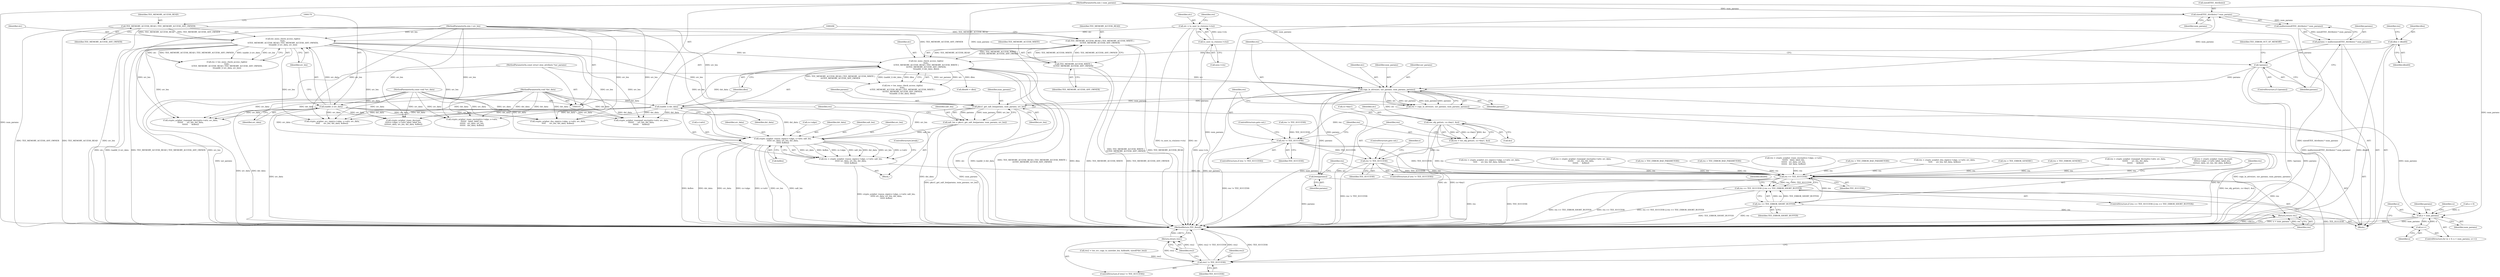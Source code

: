 digraph "0_optee_os_70697bf3c5dc3d201341b01a1a8e5bc6d2fb48f8@API" {
"1000229" [label="(Call,copy_in_attrs(utc, usr_params, num_params, params))"];
"1000198" [label="(Call,tee_mmu_check_access_rights(\n\t\tutc,\n\t\tTEE_MEMORY_ACCESS_READ | TEE_MEMORY_ACCESS_WRITE |\n\t\t\tTEE_MEMORY_ACCESS_ANY_OWNER,\n\t\t(uaddr_t) dst_data, dlen))"];
"1000164" [label="(Call,tee_mmu_check_access_rights(\n\t\tutc,\n\t\tTEE_MEMORY_ACCESS_READ | TEE_MEMORY_ACCESS_ANY_OWNER,\n\t\t(uaddr_t) src_data, src_len))"];
"1000142" [label="(Call,utc = to_user_ta_ctx(sess->ctx))"];
"1000144" [label="(Call,to_user_ta_ctx(sess->ctx))"];
"1000166" [label="(Call,TEE_MEMORY_ACCESS_READ | TEE_MEMORY_ACCESS_ANY_OWNER)"];
"1000169" [label="(Call,(uaddr_t) src_data)"];
"1000105" [label="(MethodParameterIn,const void *src_data)"];
"1000106" [label="(MethodParameterIn,size_t src_len)"];
"1000200" [label="(Call,TEE_MEMORY_ACCESS_READ | TEE_MEMORY_ACCESS_WRITE |\n\t\t\tTEE_MEMORY_ACCESS_ANY_OWNER)"];
"1000202" [label="(Call,TEE_MEMORY_ACCESS_WRITE |\n\t\t\tTEE_MEMORY_ACCESS_ANY_OWNER)"];
"1000205" [label="(Call,(uaddr_t) dst_data)"];
"1000107" [label="(MethodParameterIn,void *dst_data)"];
"1000193" [label="(Call,dlen = dlen64)"];
"1000103" [label="(MethodParameterIn,const struct utee_attribute *usr_params)"];
"1000218" [label="(Call,sizeof(TEE_Attribute) * num_params)"];
"1000104" [label="(MethodParameterIn,size_t num_params)"];
"1000223" [label="(Call,!params)"];
"1000215" [label="(Call,params = malloc(sizeof(TEE_Attribute) * num_params))"];
"1000217" [label="(Call,malloc(sizeof(TEE_Attribute) * num_params))"];
"1000227" [label="(Call,res = copy_in_attrs(utc, usr_params, num_params, params))"];
"1000235" [label="(Call,res != TEE_SUCCESS)"];
"1000249" [label="(Call,res != TEE_SUCCESS)"];
"1000511" [label="(Call,res == TEE_SUCCESS)"];
"1000510" [label="(Call,res == TEE_SUCCESS || res == TEE_ERROR_SHORT_BUFFER)"];
"1000514" [label="(Call,res == TEE_ERROR_SHORT_BUFFER)"];
"1000537" [label="(Return,return res;)"];
"1000532" [label="(Call,res2 != TEE_SUCCESS)"];
"1000535" [label="(Return,return res2;)"];
"1000241" [label="(Call,tee_obj_get(utc, cs->key1, &o))"];
"1000239" [label="(Call,res = tee_obj_get(utc, cs->key1, &o))"];
"1000327" [label="(Call,n < num_params)"];
"1000330" [label="(Call,n++)"];
"1000443" [label="(Call,pkcs1_get_salt_len(params, num_params, src_len))"];
"1000441" [label="(Call,salt_len = pkcs1_get_salt_len(params, num_params, src_len))"];
"1000449" [label="(Call,crypto_acipher_rsassa_sign(cs->algo, o->attr, salt_len,\n\t\t\t\t\t\t src_data, src_len, dst_data,\n\t\t\t\t\t\t &dlen))"];
"1000447" [label="(Call,res = crypto_acipher_rsassa_sign(cs->algo, o->attr, salt_len,\n\t\t\t\t\t\t src_data, src_len, dst_data,\n\t\t\t\t\t\t &dlen))"];
"1000507" [label="(Call,free(params))"];
"1000249" [label="(Call,res != TEE_SUCCESS)"];
"1000145" [label="(Call,sess->ctx)"];
"1000242" [label="(Identifier,utc)"];
"1000539" [label="(MethodReturn,TEE_Result)"];
"1000460" [label="(Call,&dlen)"];
"1000516" [label="(Identifier,TEE_ERROR_SHORT_BUFFER)"];
"1000486" [label="(Call,res = crypto_acipher_ecc_sign(cs->algo, o->attr, src_data,\n\t\t\t\t\t      src_len, dst_data, &dlen))"];
"1000193" [label="(Call,dlen = dlen64)"];
"1000258" [label="(Identifier,o)"];
"1000234" [label="(ControlStructure,if (res != TEE_SUCCESS))"];
"1000330" [label="(Call,n++)"];
"1000166" [label="(Call,TEE_MEMORY_ACCESS_READ | TEE_MEMORY_ACCESS_ANY_OWNER)"];
"1000374" [label="(Call,crypto_acipher_rsaes_encrypt(cs->algo, o->attr,\n\t\t\t\t\t\t\t   label, label_len,\n\t\t\t\t\t\t\t   src_data, src_len,\n\t\t\t\t\t\t\t   dst_data, &dlen))"];
"1000331" [label="(Identifier,n)"];
"1000456" [label="(Identifier,salt_len)"];
"1000194" [label="(Identifier,dlen)"];
"1000281" [label="(Call,res = crypto_acipher_rsanopad_encrypt(o->attr, src_data,\n\t\t\t\t\t\t\t      src_len, dst_data,\n\t\t\t\t\t\t\t      &dlen))"];
"1000512" [label="(Identifier,res)"];
"1000447" [label="(Call,res = crypto_acipher_rsassa_sign(cs->algo, o->attr, salt_len,\n\t\t\t\t\t\t src_data, src_len, dst_data,\n\t\t\t\t\t\t &dlen))"];
"1000442" [label="(Identifier,salt_len)"];
"1000458" [label="(Identifier,src_len)"];
"1000453" [label="(Call,o->attr)"];
"1000488" [label="(Call,crypto_acipher_ecc_sign(cs->algo, o->attr, src_data,\n\t\t\t\t\t      src_len, dst_data, &dlen))"];
"1000207" [label="(Identifier,dst_data)"];
"1000215" [label="(Call,params = malloc(sizeof(TEE_Attribute) * num_params))"];
"1000251" [label="(Identifier,TEE_SUCCESS)"];
"1000205" [label="(Call,(uaddr_t) dst_data)"];
"1000202" [label="(Call,TEE_MEMORY_ACCESS_WRITE |\n\t\t\tTEE_MEMORY_ACCESS_ANY_OWNER)"];
"1000201" [label="(Identifier,TEE_MEMORY_ACCESS_READ)"];
"1000219" [label="(Call,sizeof(TEE_Attribute))"];
"1000283" [label="(Call,crypto_acipher_rsanopad_encrypt(o->attr, src_data,\n\t\t\t\t\t\t\t      src_len, dst_data,\n\t\t\t\t\t\t\t      &dlen))"];
"1000508" [label="(Identifier,params)"];
"1000398" [label="(Call,crypto_acipher_rsaes_decrypt(\n\t\t\t\t\tcs->algo, o->attr, label, label_len,\n\t\t\t\t\tsrc_data, src_len, dst_data, &dlen))"];
"1000240" [label="(Identifier,res)"];
"1000462" [label="(ControlStructure,break;)"];
"1000222" [label="(ControlStructure,if (!params))"];
"1000237" [label="(Identifier,TEE_SUCCESS)"];
"1000445" [label="(Identifier,num_params)"];
"1000164" [label="(Call,tee_mmu_check_access_rights(\n\t\tutc,\n\t\tTEE_MEMORY_ACCESS_READ | TEE_MEMORY_ACCESS_ANY_OWNER,\n\t\t(uaddr_t) src_data, src_len))"];
"1000168" [label="(Identifier,TEE_MEMORY_ACCESS_ANY_OWNER)"];
"1000226" [label="(Identifier,TEE_ERROR_OUT_OF_MEMORY)"];
"1000230" [label="(Identifier,utc)"];
"1000457" [label="(Identifier,src_data)"];
"1000537" [label="(Return,return res;)"];
"1000536" [label="(Identifier,res2)"];
"1000502" [label="(Call,res = TEE_ERROR_BAD_PARAMETERS)"];
"1000252" [label="(ControlStructure,goto out;)"];
"1000535" [label="(Return,return res2;)"];
"1000196" [label="(Call,res = tee_mmu_check_access_rights(\n\t\tutc,\n\t\tTEE_MEMORY_ACCESS_READ | TEE_MEMORY_ACCESS_WRITE |\n\t\t\tTEE_MEMORY_ACCESS_ANY_OWNER,\n\t\t(uaddr_t) dst_data, dlen))"];
"1000229" [label="(Call,copy_in_attrs(utc, usr_params, num_params, params))"];
"1000223" [label="(Call,!params)"];
"1000109" [label="(Block,)"];
"1000533" [label="(Identifier,res2)"];
"1000450" [label="(Call,cs->algo)"];
"1000107" [label="(MethodParameterIn,void *dst_data)"];
"1000532" [label="(Call,res2 != TEE_SUCCESS)"];
"1000368" [label="(Identifier,cs)"];
"1000210" [label="(Call,res != TEE_SUCCESS)"];
"1000105" [label="(MethodParameterIn,const void *src_data)"];
"1000414" [label="(Call,res = TEE_ERROR_BAD_PARAMETERS)"];
"1000302" [label="(Call,crypto_acipher_rsanopad_decrypt(o->attr, src_data,\n\t\t\t\t\t\t\t      src_len, dst_data,\n\t\t\t\t\t\t\t      &dlen))"];
"1000172" [label="(Identifier,src_len)"];
"1000327" [label="(Call,n < num_params)"];
"1000514" [label="(Call,res == TEE_ERROR_SHORT_BUFFER)"];
"1000241" [label="(Call,tee_obj_get(utc, cs->key1, &o))"];
"1000165" [label="(Identifier,utc)"];
"1000232" [label="(Identifier,num_params)"];
"1000372" [label="(Call,res = crypto_acipher_rsaes_encrypt(cs->algo, o->attr,\n\t\t\t\t\t\t\t   label, label_len,\n\t\t\t\t\t\t\t   src_data, src_len,\n\t\t\t\t\t\t\t   dst_data, &dlen))"];
"1000235" [label="(Call,res != TEE_SUCCESS)"];
"1000236" [label="(Identifier,res)"];
"1000221" [label="(Identifier,num_params)"];
"1000199" [label="(Identifier,utc)"];
"1000204" [label="(Identifier,TEE_MEMORY_ACCESS_ANY_OWNER)"];
"1000531" [label="(ControlStructure,if (res2 != TEE_SUCCESS))"];
"1000144" [label="(Call,to_user_ta_ctx(sess->ctx))"];
"1000218" [label="(Call,sizeof(TEE_Attribute) * num_params)"];
"1000162" [label="(Call,res = tee_mmu_check_access_rights(\n\t\tutc,\n\t\tTEE_MEMORY_ACCESS_READ | TEE_MEMORY_ACCESS_ANY_OWNER,\n\t\t(uaddr_t) src_data, src_len))"];
"1000143" [label="(Identifier,utc)"];
"1000507" [label="(Call,free(params))"];
"1000509" [label="(ControlStructure,if (res == TEE_SUCCESS || res == TEE_ERROR_SHORT_BUFFER))"];
"1000522" [label="(Call,res2 = tee_svc_copy_to_user(dst_len, &dlen64, sizeof(*dst_len)))"];
"1000167" [label="(Identifier,TEE_MEMORY_ACCESS_READ)"];
"1000448" [label="(Identifier,res)"];
"1000520" [label="(Identifier,dlen64)"];
"1000511" [label="(Call,res == TEE_SUCCESS)"];
"1000195" [label="(Identifier,dlen64)"];
"1000208" [label="(Identifier,dlen)"];
"1000459" [label="(Identifier,dst_data)"];
"1000324" [label="(Call,n = 0)"];
"1000519" [label="(Call,dlen64 = dlen)"];
"1000106" [label="(MethodParameterIn,size_t src_len)"];
"1000437" [label="(Call,res = TEE_ERROR_BAD_PARAMETERS)"];
"1000466" [label="(Call,res = crypto_acipher_dsa_sign(cs->algo, o->attr, src_data,\n\t\t\t\t\t      src_len, dst_data, &dlen))"];
"1000171" [label="(Identifier,src_data)"];
"1000238" [label="(ControlStructure,goto out;)"];
"1000538" [label="(Identifier,res)"];
"1000323" [label="(ControlStructure,for (n = 0; n < num_params; n++))"];
"1000149" [label="(Identifier,res)"];
"1000246" [label="(Call,&o)"];
"1000239" [label="(Call,res = tee_obj_get(utc, cs->key1, &o))"];
"1000216" [label="(Identifier,params)"];
"1000264" [label="(Call,res = TEE_ERROR_GENERIC)"];
"1000272" [label="(Block,)"];
"1000313" [label="(Call,res = TEE_ERROR_GENERIC)"];
"1000513" [label="(Identifier,TEE_SUCCESS)"];
"1000228" [label="(Identifier,res)"];
"1000534" [label="(Identifier,TEE_SUCCESS)"];
"1000446" [label="(Identifier,src_len)"];
"1000203" [label="(Identifier,TEE_MEMORY_ACCESS_WRITE)"];
"1000300" [label="(Call,res = crypto_acipher_rsanopad_decrypt(o->attr, src_data,\n\t\t\t\t\t\t\t      src_len, dst_data,\n\t\t\t\t\t\t\t      &dlen))"];
"1000142" [label="(Call,utc = to_user_ta_ctx(sess->ctx))"];
"1000224" [label="(Identifier,params)"];
"1000233" [label="(Identifier,params)"];
"1000329" [label="(Identifier,num_params)"];
"1000510" [label="(Call,res == TEE_SUCCESS || res == TEE_ERROR_SHORT_BUFFER)"];
"1000444" [label="(Identifier,params)"];
"1000515" [label="(Identifier,res)"];
"1000197" [label="(Identifier,res)"];
"1000248" [label="(ControlStructure,if (res != TEE_SUCCESS))"];
"1000250" [label="(Identifier,res)"];
"1000243" [label="(Call,cs->key1)"];
"1000198" [label="(Call,tee_mmu_check_access_rights(\n\t\tutc,\n\t\tTEE_MEMORY_ACCESS_READ | TEE_MEMORY_ACCESS_WRITE |\n\t\t\tTEE_MEMORY_ACCESS_ANY_OWNER,\n\t\t(uaddr_t) dst_data, dlen))"];
"1000227" [label="(Call,res = copy_in_attrs(utc, usr_params, num_params, params))"];
"1000449" [label="(Call,crypto_acipher_rsassa_sign(cs->algo, o->attr, salt_len,\n\t\t\t\t\t\t src_data, src_len, dst_data,\n\t\t\t\t\t\t &dlen))"];
"1000396" [label="(Call,res = crypto_acipher_rsaes_decrypt(\n\t\t\t\t\tcs->algo, o->attr, label, label_len,\n\t\t\t\t\tsrc_data, src_len, dst_data, &dlen))"];
"1000441" [label="(Call,salt_len = pkcs1_get_salt_len(params, num_params, src_len))"];
"1000468" [label="(Call,crypto_acipher_dsa_sign(cs->algo, o->attr, src_data,\n\t\t\t\t\t      src_len, dst_data, &dlen))"];
"1000328" [label="(Identifier,n)"];
"1000169" [label="(Call,(uaddr_t) src_data)"];
"1000231" [label="(Identifier,usr_params)"];
"1000337" [label="(Identifier,params)"];
"1000104" [label="(MethodParameterIn,size_t num_params)"];
"1000443" [label="(Call,pkcs1_get_salt_len(params, num_params, src_len))"];
"1000200" [label="(Call,TEE_MEMORY_ACCESS_READ | TEE_MEMORY_ACCESS_WRITE |\n\t\t\tTEE_MEMORY_ACCESS_ANY_OWNER)"];
"1000103" [label="(MethodParameterIn,const struct utee_attribute *usr_params)"];
"1000217" [label="(Call,malloc(sizeof(TEE_Attribute) * num_params))"];
"1000229" -> "1000227"  [label="AST: "];
"1000229" -> "1000233"  [label="CFG: "];
"1000230" -> "1000229"  [label="AST: "];
"1000231" -> "1000229"  [label="AST: "];
"1000232" -> "1000229"  [label="AST: "];
"1000233" -> "1000229"  [label="AST: "];
"1000227" -> "1000229"  [label="CFG: "];
"1000229" -> "1000539"  [label="DDG: usr_params"];
"1000229" -> "1000539"  [label="DDG: num_params"];
"1000229" -> "1000539"  [label="DDG: utc"];
"1000229" -> "1000227"  [label="DDG: utc"];
"1000229" -> "1000227"  [label="DDG: usr_params"];
"1000229" -> "1000227"  [label="DDG: num_params"];
"1000229" -> "1000227"  [label="DDG: params"];
"1000198" -> "1000229"  [label="DDG: utc"];
"1000103" -> "1000229"  [label="DDG: usr_params"];
"1000218" -> "1000229"  [label="DDG: num_params"];
"1000104" -> "1000229"  [label="DDG: num_params"];
"1000223" -> "1000229"  [label="DDG: params"];
"1000229" -> "1000241"  [label="DDG: utc"];
"1000229" -> "1000327"  [label="DDG: num_params"];
"1000229" -> "1000443"  [label="DDG: params"];
"1000229" -> "1000443"  [label="DDG: num_params"];
"1000229" -> "1000507"  [label="DDG: params"];
"1000198" -> "1000196"  [label="AST: "];
"1000198" -> "1000208"  [label="CFG: "];
"1000199" -> "1000198"  [label="AST: "];
"1000200" -> "1000198"  [label="AST: "];
"1000205" -> "1000198"  [label="AST: "];
"1000208" -> "1000198"  [label="AST: "];
"1000196" -> "1000198"  [label="CFG: "];
"1000198" -> "1000539"  [label="DDG: TEE_MEMORY_ACCESS_READ | TEE_MEMORY_ACCESS_WRITE |\n\t\t\tTEE_MEMORY_ACCESS_ANY_OWNER"];
"1000198" -> "1000539"  [label="DDG: dlen"];
"1000198" -> "1000539"  [label="DDG: utc"];
"1000198" -> "1000539"  [label="DDG: (uaddr_t) dst_data"];
"1000198" -> "1000196"  [label="DDG: utc"];
"1000198" -> "1000196"  [label="DDG: TEE_MEMORY_ACCESS_READ | TEE_MEMORY_ACCESS_WRITE |\n\t\t\tTEE_MEMORY_ACCESS_ANY_OWNER"];
"1000198" -> "1000196"  [label="DDG: (uaddr_t) dst_data"];
"1000198" -> "1000196"  [label="DDG: dlen"];
"1000164" -> "1000198"  [label="DDG: utc"];
"1000200" -> "1000198"  [label="DDG: TEE_MEMORY_ACCESS_READ"];
"1000200" -> "1000198"  [label="DDG: TEE_MEMORY_ACCESS_WRITE |\n\t\t\tTEE_MEMORY_ACCESS_ANY_OWNER"];
"1000205" -> "1000198"  [label="DDG: dst_data"];
"1000193" -> "1000198"  [label="DDG: dlen"];
"1000198" -> "1000519"  [label="DDG: dlen"];
"1000164" -> "1000162"  [label="AST: "];
"1000164" -> "1000172"  [label="CFG: "];
"1000165" -> "1000164"  [label="AST: "];
"1000166" -> "1000164"  [label="AST: "];
"1000169" -> "1000164"  [label="AST: "];
"1000172" -> "1000164"  [label="AST: "];
"1000162" -> "1000164"  [label="CFG: "];
"1000164" -> "1000539"  [label="DDG: src_len"];
"1000164" -> "1000539"  [label="DDG: (uaddr_t) src_data"];
"1000164" -> "1000539"  [label="DDG: TEE_MEMORY_ACCESS_READ | TEE_MEMORY_ACCESS_ANY_OWNER"];
"1000164" -> "1000539"  [label="DDG: utc"];
"1000164" -> "1000162"  [label="DDG: utc"];
"1000164" -> "1000162"  [label="DDG: TEE_MEMORY_ACCESS_READ | TEE_MEMORY_ACCESS_ANY_OWNER"];
"1000164" -> "1000162"  [label="DDG: (uaddr_t) src_data"];
"1000164" -> "1000162"  [label="DDG: src_len"];
"1000142" -> "1000164"  [label="DDG: utc"];
"1000166" -> "1000164"  [label="DDG: TEE_MEMORY_ACCESS_READ"];
"1000166" -> "1000164"  [label="DDG: TEE_MEMORY_ACCESS_ANY_OWNER"];
"1000169" -> "1000164"  [label="DDG: src_data"];
"1000106" -> "1000164"  [label="DDG: src_len"];
"1000164" -> "1000283"  [label="DDG: src_len"];
"1000164" -> "1000302"  [label="DDG: src_len"];
"1000164" -> "1000374"  [label="DDG: src_len"];
"1000164" -> "1000398"  [label="DDG: src_len"];
"1000164" -> "1000443"  [label="DDG: src_len"];
"1000164" -> "1000468"  [label="DDG: src_len"];
"1000164" -> "1000488"  [label="DDG: src_len"];
"1000142" -> "1000109"  [label="AST: "];
"1000142" -> "1000144"  [label="CFG: "];
"1000143" -> "1000142"  [label="AST: "];
"1000144" -> "1000142"  [label="AST: "];
"1000149" -> "1000142"  [label="CFG: "];
"1000142" -> "1000539"  [label="DDG: to_user_ta_ctx(sess->ctx)"];
"1000142" -> "1000539"  [label="DDG: utc"];
"1000144" -> "1000142"  [label="DDG: sess->ctx"];
"1000144" -> "1000145"  [label="CFG: "];
"1000145" -> "1000144"  [label="AST: "];
"1000144" -> "1000539"  [label="DDG: sess->ctx"];
"1000166" -> "1000168"  [label="CFG: "];
"1000167" -> "1000166"  [label="AST: "];
"1000168" -> "1000166"  [label="AST: "];
"1000170" -> "1000166"  [label="CFG: "];
"1000166" -> "1000539"  [label="DDG: TEE_MEMORY_ACCESS_ANY_OWNER"];
"1000166" -> "1000539"  [label="DDG: TEE_MEMORY_ACCESS_READ"];
"1000166" -> "1000200"  [label="DDG: TEE_MEMORY_ACCESS_READ"];
"1000166" -> "1000202"  [label="DDG: TEE_MEMORY_ACCESS_ANY_OWNER"];
"1000169" -> "1000171"  [label="CFG: "];
"1000170" -> "1000169"  [label="AST: "];
"1000171" -> "1000169"  [label="AST: "];
"1000172" -> "1000169"  [label="CFG: "];
"1000169" -> "1000539"  [label="DDG: src_data"];
"1000105" -> "1000169"  [label="DDG: src_data"];
"1000169" -> "1000283"  [label="DDG: src_data"];
"1000169" -> "1000302"  [label="DDG: src_data"];
"1000169" -> "1000374"  [label="DDG: src_data"];
"1000169" -> "1000398"  [label="DDG: src_data"];
"1000169" -> "1000449"  [label="DDG: src_data"];
"1000169" -> "1000468"  [label="DDG: src_data"];
"1000169" -> "1000488"  [label="DDG: src_data"];
"1000105" -> "1000101"  [label="AST: "];
"1000105" -> "1000539"  [label="DDG: src_data"];
"1000105" -> "1000283"  [label="DDG: src_data"];
"1000105" -> "1000302"  [label="DDG: src_data"];
"1000105" -> "1000374"  [label="DDG: src_data"];
"1000105" -> "1000398"  [label="DDG: src_data"];
"1000105" -> "1000449"  [label="DDG: src_data"];
"1000105" -> "1000468"  [label="DDG: src_data"];
"1000105" -> "1000488"  [label="DDG: src_data"];
"1000106" -> "1000101"  [label="AST: "];
"1000106" -> "1000539"  [label="DDG: src_len"];
"1000106" -> "1000283"  [label="DDG: src_len"];
"1000106" -> "1000302"  [label="DDG: src_len"];
"1000106" -> "1000374"  [label="DDG: src_len"];
"1000106" -> "1000398"  [label="DDG: src_len"];
"1000106" -> "1000443"  [label="DDG: src_len"];
"1000106" -> "1000449"  [label="DDG: src_len"];
"1000106" -> "1000468"  [label="DDG: src_len"];
"1000106" -> "1000488"  [label="DDG: src_len"];
"1000200" -> "1000202"  [label="CFG: "];
"1000201" -> "1000200"  [label="AST: "];
"1000202" -> "1000200"  [label="AST: "];
"1000206" -> "1000200"  [label="CFG: "];
"1000200" -> "1000539"  [label="DDG: TEE_MEMORY_ACCESS_READ"];
"1000200" -> "1000539"  [label="DDG: TEE_MEMORY_ACCESS_WRITE |\n\t\t\tTEE_MEMORY_ACCESS_ANY_OWNER"];
"1000202" -> "1000200"  [label="DDG: TEE_MEMORY_ACCESS_WRITE"];
"1000202" -> "1000200"  [label="DDG: TEE_MEMORY_ACCESS_ANY_OWNER"];
"1000202" -> "1000204"  [label="CFG: "];
"1000203" -> "1000202"  [label="AST: "];
"1000204" -> "1000202"  [label="AST: "];
"1000202" -> "1000539"  [label="DDG: TEE_MEMORY_ACCESS_WRITE"];
"1000202" -> "1000539"  [label="DDG: TEE_MEMORY_ACCESS_ANY_OWNER"];
"1000205" -> "1000207"  [label="CFG: "];
"1000206" -> "1000205"  [label="AST: "];
"1000207" -> "1000205"  [label="AST: "];
"1000208" -> "1000205"  [label="CFG: "];
"1000205" -> "1000539"  [label="DDG: dst_data"];
"1000107" -> "1000205"  [label="DDG: dst_data"];
"1000205" -> "1000283"  [label="DDG: dst_data"];
"1000205" -> "1000302"  [label="DDG: dst_data"];
"1000205" -> "1000374"  [label="DDG: dst_data"];
"1000205" -> "1000398"  [label="DDG: dst_data"];
"1000205" -> "1000449"  [label="DDG: dst_data"];
"1000205" -> "1000468"  [label="DDG: dst_data"];
"1000205" -> "1000488"  [label="DDG: dst_data"];
"1000107" -> "1000101"  [label="AST: "];
"1000107" -> "1000539"  [label="DDG: dst_data"];
"1000107" -> "1000283"  [label="DDG: dst_data"];
"1000107" -> "1000302"  [label="DDG: dst_data"];
"1000107" -> "1000374"  [label="DDG: dst_data"];
"1000107" -> "1000398"  [label="DDG: dst_data"];
"1000107" -> "1000449"  [label="DDG: dst_data"];
"1000107" -> "1000468"  [label="DDG: dst_data"];
"1000107" -> "1000488"  [label="DDG: dst_data"];
"1000193" -> "1000109"  [label="AST: "];
"1000193" -> "1000195"  [label="CFG: "];
"1000194" -> "1000193"  [label="AST: "];
"1000195" -> "1000193"  [label="AST: "];
"1000197" -> "1000193"  [label="CFG: "];
"1000193" -> "1000539"  [label="DDG: dlen64"];
"1000103" -> "1000101"  [label="AST: "];
"1000103" -> "1000539"  [label="DDG: usr_params"];
"1000218" -> "1000217"  [label="AST: "];
"1000218" -> "1000221"  [label="CFG: "];
"1000219" -> "1000218"  [label="AST: "];
"1000221" -> "1000218"  [label="AST: "];
"1000217" -> "1000218"  [label="CFG: "];
"1000218" -> "1000539"  [label="DDG: num_params"];
"1000218" -> "1000217"  [label="DDG: num_params"];
"1000104" -> "1000218"  [label="DDG: num_params"];
"1000104" -> "1000101"  [label="AST: "];
"1000104" -> "1000539"  [label="DDG: num_params"];
"1000104" -> "1000327"  [label="DDG: num_params"];
"1000104" -> "1000443"  [label="DDG: num_params"];
"1000223" -> "1000222"  [label="AST: "];
"1000223" -> "1000224"  [label="CFG: "];
"1000224" -> "1000223"  [label="AST: "];
"1000226" -> "1000223"  [label="CFG: "];
"1000228" -> "1000223"  [label="CFG: "];
"1000223" -> "1000539"  [label="DDG: !params"];
"1000223" -> "1000539"  [label="DDG: params"];
"1000215" -> "1000223"  [label="DDG: params"];
"1000215" -> "1000109"  [label="AST: "];
"1000215" -> "1000217"  [label="CFG: "];
"1000216" -> "1000215"  [label="AST: "];
"1000217" -> "1000215"  [label="AST: "];
"1000224" -> "1000215"  [label="CFG: "];
"1000215" -> "1000539"  [label="DDG: malloc(sizeof(TEE_Attribute) * num_params)"];
"1000217" -> "1000215"  [label="DDG: sizeof(TEE_Attribute) * num_params"];
"1000217" -> "1000539"  [label="DDG: sizeof(TEE_Attribute) * num_params"];
"1000227" -> "1000109"  [label="AST: "];
"1000228" -> "1000227"  [label="AST: "];
"1000236" -> "1000227"  [label="CFG: "];
"1000227" -> "1000539"  [label="DDG: copy_in_attrs(utc, usr_params, num_params, params)"];
"1000227" -> "1000235"  [label="DDG: res"];
"1000235" -> "1000234"  [label="AST: "];
"1000235" -> "1000237"  [label="CFG: "];
"1000236" -> "1000235"  [label="AST: "];
"1000237" -> "1000235"  [label="AST: "];
"1000238" -> "1000235"  [label="CFG: "];
"1000240" -> "1000235"  [label="CFG: "];
"1000235" -> "1000539"  [label="DDG: res != TEE_SUCCESS"];
"1000210" -> "1000235"  [label="DDG: TEE_SUCCESS"];
"1000235" -> "1000249"  [label="DDG: TEE_SUCCESS"];
"1000235" -> "1000511"  [label="DDG: res"];
"1000235" -> "1000511"  [label="DDG: TEE_SUCCESS"];
"1000249" -> "1000248"  [label="AST: "];
"1000249" -> "1000251"  [label="CFG: "];
"1000250" -> "1000249"  [label="AST: "];
"1000251" -> "1000249"  [label="AST: "];
"1000252" -> "1000249"  [label="CFG: "];
"1000258" -> "1000249"  [label="CFG: "];
"1000249" -> "1000539"  [label="DDG: res != TEE_SUCCESS"];
"1000239" -> "1000249"  [label="DDG: res"];
"1000249" -> "1000511"  [label="DDG: res"];
"1000249" -> "1000511"  [label="DDG: TEE_SUCCESS"];
"1000511" -> "1000510"  [label="AST: "];
"1000511" -> "1000513"  [label="CFG: "];
"1000512" -> "1000511"  [label="AST: "];
"1000513" -> "1000511"  [label="AST: "];
"1000515" -> "1000511"  [label="CFG: "];
"1000510" -> "1000511"  [label="CFG: "];
"1000511" -> "1000539"  [label="DDG: TEE_SUCCESS"];
"1000511" -> "1000539"  [label="DDG: res"];
"1000511" -> "1000510"  [label="DDG: res"];
"1000511" -> "1000510"  [label="DDG: TEE_SUCCESS"];
"1000396" -> "1000511"  [label="DDG: res"];
"1000281" -> "1000511"  [label="DDG: res"];
"1000502" -> "1000511"  [label="DDG: res"];
"1000466" -> "1000511"  [label="DDG: res"];
"1000300" -> "1000511"  [label="DDG: res"];
"1000372" -> "1000511"  [label="DDG: res"];
"1000414" -> "1000511"  [label="DDG: res"];
"1000313" -> "1000511"  [label="DDG: res"];
"1000486" -> "1000511"  [label="DDG: res"];
"1000264" -> "1000511"  [label="DDG: res"];
"1000437" -> "1000511"  [label="DDG: res"];
"1000447" -> "1000511"  [label="DDG: res"];
"1000511" -> "1000514"  [label="DDG: res"];
"1000511" -> "1000532"  [label="DDG: TEE_SUCCESS"];
"1000511" -> "1000537"  [label="DDG: res"];
"1000510" -> "1000509"  [label="AST: "];
"1000510" -> "1000514"  [label="CFG: "];
"1000514" -> "1000510"  [label="AST: "];
"1000520" -> "1000510"  [label="CFG: "];
"1000538" -> "1000510"  [label="CFG: "];
"1000510" -> "1000539"  [label="DDG: res == TEE_ERROR_SHORT_BUFFER"];
"1000510" -> "1000539"  [label="DDG: res == TEE_SUCCESS"];
"1000510" -> "1000539"  [label="DDG: res == TEE_SUCCESS || res == TEE_ERROR_SHORT_BUFFER"];
"1000514" -> "1000510"  [label="DDG: res"];
"1000514" -> "1000510"  [label="DDG: TEE_ERROR_SHORT_BUFFER"];
"1000514" -> "1000516"  [label="CFG: "];
"1000515" -> "1000514"  [label="AST: "];
"1000516" -> "1000514"  [label="AST: "];
"1000514" -> "1000539"  [label="DDG: res"];
"1000514" -> "1000539"  [label="DDG: TEE_ERROR_SHORT_BUFFER"];
"1000514" -> "1000537"  [label="DDG: res"];
"1000537" -> "1000109"  [label="AST: "];
"1000537" -> "1000538"  [label="CFG: "];
"1000538" -> "1000537"  [label="AST: "];
"1000539" -> "1000537"  [label="CFG: "];
"1000537" -> "1000539"  [label="DDG: <RET>"];
"1000538" -> "1000537"  [label="DDG: res"];
"1000532" -> "1000531"  [label="AST: "];
"1000532" -> "1000534"  [label="CFG: "];
"1000533" -> "1000532"  [label="AST: "];
"1000534" -> "1000532"  [label="AST: "];
"1000536" -> "1000532"  [label="CFG: "];
"1000538" -> "1000532"  [label="CFG: "];
"1000532" -> "1000539"  [label="DDG: res2"];
"1000532" -> "1000539"  [label="DDG: TEE_SUCCESS"];
"1000532" -> "1000539"  [label="DDG: res2 != TEE_SUCCESS"];
"1000522" -> "1000532"  [label="DDG: res2"];
"1000532" -> "1000535"  [label="DDG: res2"];
"1000535" -> "1000531"  [label="AST: "];
"1000535" -> "1000536"  [label="CFG: "];
"1000536" -> "1000535"  [label="AST: "];
"1000539" -> "1000535"  [label="CFG: "];
"1000535" -> "1000539"  [label="DDG: <RET>"];
"1000536" -> "1000535"  [label="DDG: res2"];
"1000241" -> "1000239"  [label="AST: "];
"1000241" -> "1000246"  [label="CFG: "];
"1000242" -> "1000241"  [label="AST: "];
"1000243" -> "1000241"  [label="AST: "];
"1000246" -> "1000241"  [label="AST: "];
"1000239" -> "1000241"  [label="CFG: "];
"1000241" -> "1000539"  [label="DDG: utc"];
"1000241" -> "1000539"  [label="DDG: &o"];
"1000241" -> "1000539"  [label="DDG: cs->key1"];
"1000241" -> "1000239"  [label="DDG: utc"];
"1000241" -> "1000239"  [label="DDG: cs->key1"];
"1000241" -> "1000239"  [label="DDG: &o"];
"1000239" -> "1000109"  [label="AST: "];
"1000240" -> "1000239"  [label="AST: "];
"1000250" -> "1000239"  [label="CFG: "];
"1000239" -> "1000539"  [label="DDG: tee_obj_get(utc, cs->key1, &o)"];
"1000327" -> "1000323"  [label="AST: "];
"1000327" -> "1000329"  [label="CFG: "];
"1000328" -> "1000327"  [label="AST: "];
"1000329" -> "1000327"  [label="AST: "];
"1000337" -> "1000327"  [label="CFG: "];
"1000368" -> "1000327"  [label="CFG: "];
"1000327" -> "1000539"  [label="DDG: n"];
"1000327" -> "1000539"  [label="DDG: num_params"];
"1000327" -> "1000539"  [label="DDG: n < num_params"];
"1000330" -> "1000327"  [label="DDG: n"];
"1000324" -> "1000327"  [label="DDG: n"];
"1000327" -> "1000330"  [label="DDG: n"];
"1000330" -> "1000323"  [label="AST: "];
"1000330" -> "1000331"  [label="CFG: "];
"1000331" -> "1000330"  [label="AST: "];
"1000328" -> "1000330"  [label="CFG: "];
"1000443" -> "1000441"  [label="AST: "];
"1000443" -> "1000446"  [label="CFG: "];
"1000444" -> "1000443"  [label="AST: "];
"1000445" -> "1000443"  [label="AST: "];
"1000446" -> "1000443"  [label="AST: "];
"1000441" -> "1000443"  [label="CFG: "];
"1000443" -> "1000539"  [label="DDG: num_params"];
"1000443" -> "1000441"  [label="DDG: params"];
"1000443" -> "1000441"  [label="DDG: num_params"];
"1000443" -> "1000441"  [label="DDG: src_len"];
"1000443" -> "1000449"  [label="DDG: src_len"];
"1000443" -> "1000507"  [label="DDG: params"];
"1000441" -> "1000272"  [label="AST: "];
"1000442" -> "1000441"  [label="AST: "];
"1000448" -> "1000441"  [label="CFG: "];
"1000441" -> "1000539"  [label="DDG: pkcs1_get_salt_len(params, num_params, src_len)"];
"1000441" -> "1000449"  [label="DDG: salt_len"];
"1000449" -> "1000447"  [label="AST: "];
"1000449" -> "1000460"  [label="CFG: "];
"1000450" -> "1000449"  [label="AST: "];
"1000453" -> "1000449"  [label="AST: "];
"1000456" -> "1000449"  [label="AST: "];
"1000457" -> "1000449"  [label="AST: "];
"1000458" -> "1000449"  [label="AST: "];
"1000459" -> "1000449"  [label="AST: "];
"1000460" -> "1000449"  [label="AST: "];
"1000447" -> "1000449"  [label="CFG: "];
"1000449" -> "1000539"  [label="DDG: &dlen"];
"1000449" -> "1000539"  [label="DDG: dst_data"];
"1000449" -> "1000539"  [label="DDG: src_data"];
"1000449" -> "1000539"  [label="DDG: cs->algo"];
"1000449" -> "1000539"  [label="DDG: o->attr"];
"1000449" -> "1000539"  [label="DDG: src_len"];
"1000449" -> "1000539"  [label="DDG: salt_len"];
"1000449" -> "1000447"  [label="DDG: src_data"];
"1000449" -> "1000447"  [label="DDG: &dlen"];
"1000449" -> "1000447"  [label="DDG: cs->algo"];
"1000449" -> "1000447"  [label="DDG: salt_len"];
"1000449" -> "1000447"  [label="DDG: dst_data"];
"1000449" -> "1000447"  [label="DDG: src_len"];
"1000449" -> "1000447"  [label="DDG: o->attr"];
"1000447" -> "1000272"  [label="AST: "];
"1000448" -> "1000447"  [label="AST: "];
"1000462" -> "1000447"  [label="CFG: "];
"1000447" -> "1000539"  [label="DDG: crypto_acipher_rsassa_sign(cs->algo, o->attr, salt_len,\n\t\t\t\t\t\t src_data, src_len, dst_data,\n\t\t\t\t\t\t &dlen)"];
"1000507" -> "1000109"  [label="AST: "];
"1000507" -> "1000508"  [label="CFG: "];
"1000508" -> "1000507"  [label="AST: "];
"1000512" -> "1000507"  [label="CFG: "];
"1000507" -> "1000539"  [label="DDG: params"];
}
